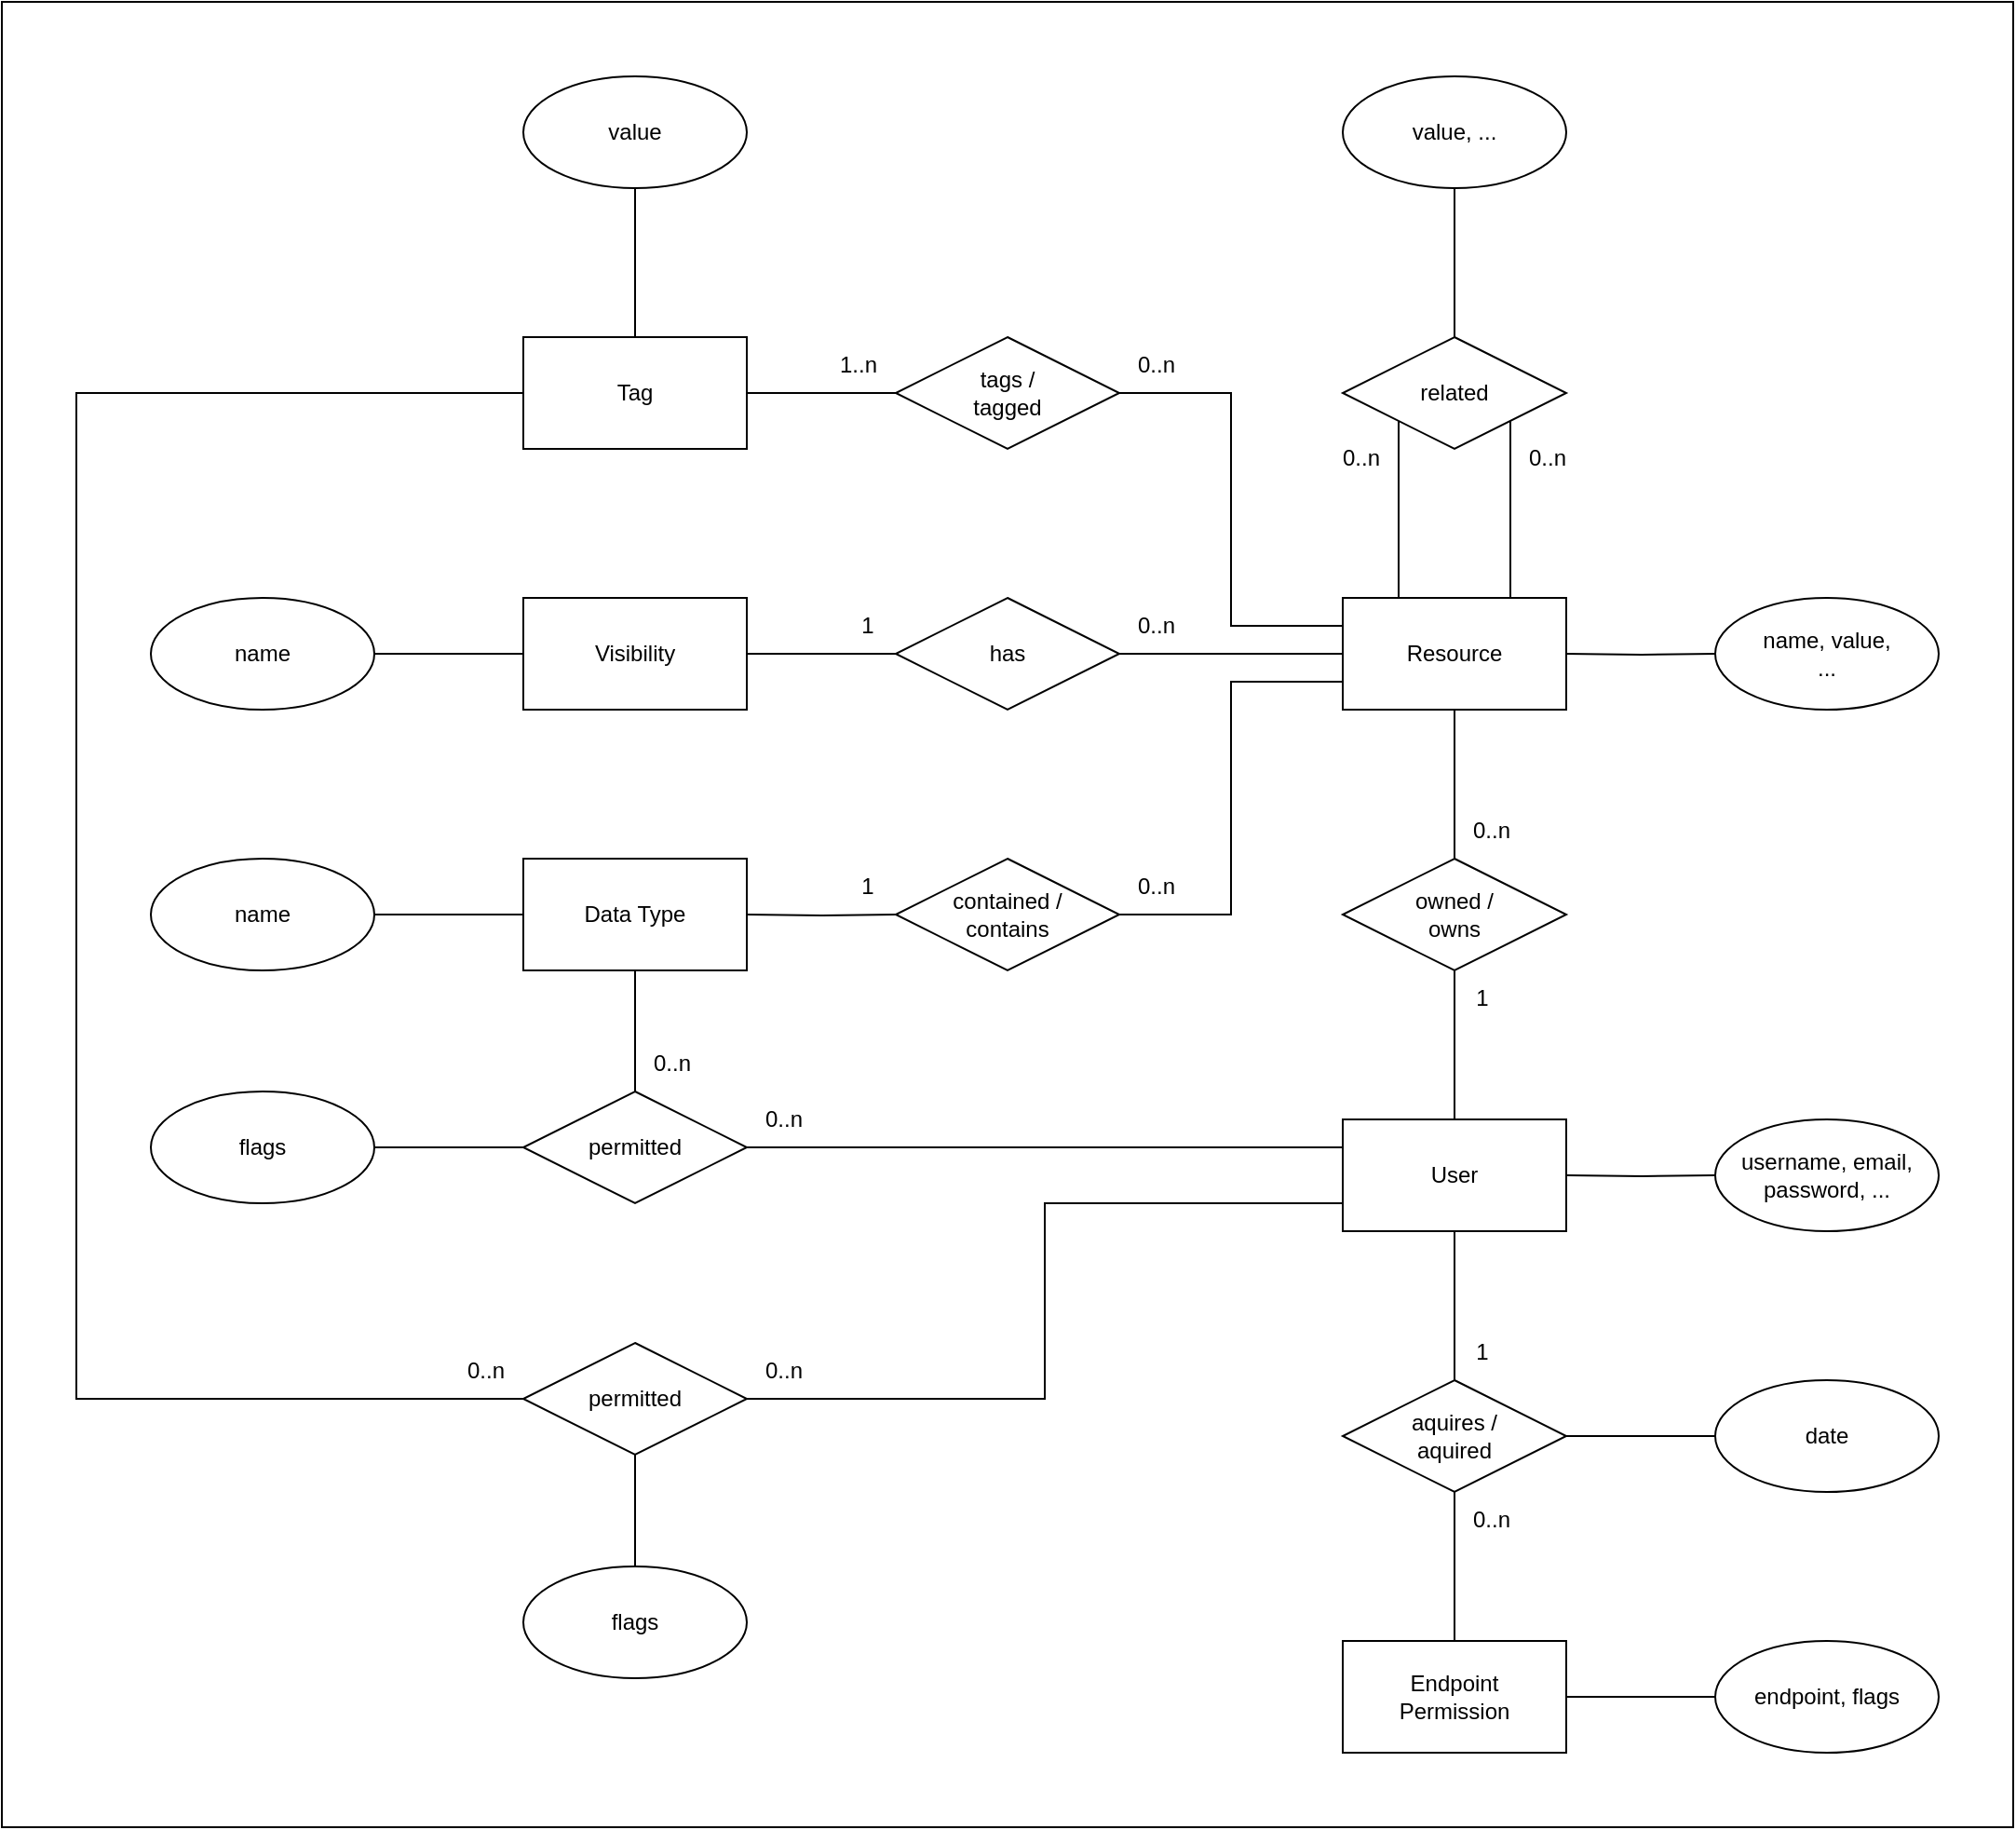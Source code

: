 <mxfile version="21.2.8" type="device">
  <diagram name="Pagina-1" id="7mOzniVwdlXqiiTCB1uk">
    <mxGraphModel dx="2503" dy="1172" grid="1" gridSize="10" guides="0" tooltips="1" connect="1" arrows="1" fold="1" page="1" pageScale="1" pageWidth="4681" pageHeight="3300" math="0" shadow="0">
      <root>
        <mxCell id="0" />
        <mxCell id="1" parent="0" />
        <mxCell id="lh5LkV6s2AJEqKl59_cM-85" value="" style="rounded=0;whiteSpace=wrap;html=1;" vertex="1" parent="1">
          <mxGeometry x="80" y="80" width="1080" height="980" as="geometry" />
        </mxCell>
        <mxCell id="lh5LkV6s2AJEqKl59_cM-1" value="User" style="rounded=0;whiteSpace=wrap;html=1;" vertex="1" parent="1">
          <mxGeometry x="800" y="680" width="120" height="60" as="geometry" />
        </mxCell>
        <mxCell id="lh5LkV6s2AJEqKl59_cM-2" style="edgeStyle=orthogonalEdgeStyle;rounded=0;orthogonalLoop=1;jettySize=auto;html=1;exitX=1;exitY=0.5;exitDx=0;exitDy=0;entryX=0;entryY=0.5;entryDx=0;entryDy=0;endArrow=none;endFill=0;" edge="1" parent="1" source="lh5LkV6s2AJEqKl59_cM-3" target="lh5LkV6s2AJEqKl59_cM-14">
          <mxGeometry relative="1" as="geometry" />
        </mxCell>
        <mxCell id="lh5LkV6s2AJEqKl59_cM-15" style="edgeStyle=orthogonalEdgeStyle;rounded=0;orthogonalLoop=1;jettySize=auto;html=1;exitX=0.5;exitY=0;exitDx=0;exitDy=0;entryX=0.5;entryY=1;entryDx=0;entryDy=0;endArrow=none;endFill=0;" edge="1" parent="1" source="lh5LkV6s2AJEqKl59_cM-3" target="lh5LkV6s2AJEqKl59_cM-1">
          <mxGeometry relative="1" as="geometry" />
        </mxCell>
        <mxCell id="lh5LkV6s2AJEqKl59_cM-3" value="aquires /&lt;br&gt;aquired" style="rhombus;whiteSpace=wrap;html=1;" vertex="1" parent="1">
          <mxGeometry x="800" y="820" width="120" height="60" as="geometry" />
        </mxCell>
        <mxCell id="lh5LkV6s2AJEqKl59_cM-4" style="rounded=0;orthogonalLoop=1;jettySize=auto;html=1;exitX=0.5;exitY=0;exitDx=0;exitDy=0;entryX=0.5;entryY=1;entryDx=0;entryDy=0;endArrow=none;endFill=0;" edge="1" parent="1" source="lh5LkV6s2AJEqKl59_cM-8" target="lh5LkV6s2AJEqKl59_cM-3">
          <mxGeometry relative="1" as="geometry" />
        </mxCell>
        <mxCell id="lh5LkV6s2AJEqKl59_cM-8" value="Endpoint&lt;br&gt;Permission" style="rounded=0;whiteSpace=wrap;html=1;" vertex="1" parent="1">
          <mxGeometry x="800" y="960" width="120" height="60" as="geometry" />
        </mxCell>
        <mxCell id="lh5LkV6s2AJEqKl59_cM-9" value="0..n" style="text;html=1;strokeColor=none;fillColor=none;align=center;verticalAlign=middle;whiteSpace=wrap;rounded=0;" vertex="1" parent="1">
          <mxGeometry x="860" y="880" width="40" height="30" as="geometry" />
        </mxCell>
        <mxCell id="lh5LkV6s2AJEqKl59_cM-10" value="1" style="text;html=1;strokeColor=none;fillColor=none;align=center;verticalAlign=middle;whiteSpace=wrap;rounded=0;" vertex="1" parent="1">
          <mxGeometry x="860" y="790" width="30" height="30" as="geometry" />
        </mxCell>
        <mxCell id="lh5LkV6s2AJEqKl59_cM-84" style="edgeStyle=orthogonalEdgeStyle;rounded=0;orthogonalLoop=1;jettySize=auto;html=1;exitX=0;exitY=0.5;exitDx=0;exitDy=0;entryX=1;entryY=0.5;entryDx=0;entryDy=0;endArrow=none;endFill=0;" edge="1" parent="1" source="lh5LkV6s2AJEqKl59_cM-12" target="lh5LkV6s2AJEqKl59_cM-8">
          <mxGeometry relative="1" as="geometry" />
        </mxCell>
        <mxCell id="lh5LkV6s2AJEqKl59_cM-12" value="endpoint, flags" style="ellipse;whiteSpace=wrap;html=1;" vertex="1" parent="1">
          <mxGeometry x="1000" y="960" width="120" height="60" as="geometry" />
        </mxCell>
        <mxCell id="lh5LkV6s2AJEqKl59_cM-14" value="date" style="ellipse;whiteSpace=wrap;html=1;" vertex="1" parent="1">
          <mxGeometry x="1000" y="820" width="120" height="60" as="geometry" />
        </mxCell>
        <mxCell id="lh5LkV6s2AJEqKl59_cM-17" value="Resource" style="rounded=0;whiteSpace=wrap;html=1;" vertex="1" parent="1">
          <mxGeometry x="800" y="400" width="120" height="60" as="geometry" />
        </mxCell>
        <mxCell id="lh5LkV6s2AJEqKl59_cM-18" style="rounded=0;orthogonalLoop=1;jettySize=auto;html=1;exitX=0.5;exitY=0;exitDx=0;exitDy=0;entryX=0.5;entryY=1;entryDx=0;entryDy=0;endArrow=none;endFill=0;" edge="1" parent="1" source="lh5LkV6s2AJEqKl59_cM-19" target="lh5LkV6s2AJEqKl59_cM-17">
          <mxGeometry relative="1" as="geometry" />
        </mxCell>
        <mxCell id="lh5LkV6s2AJEqKl59_cM-22" style="edgeStyle=orthogonalEdgeStyle;rounded=0;orthogonalLoop=1;jettySize=auto;html=1;exitX=0.5;exitY=1;exitDx=0;exitDy=0;entryX=0.5;entryY=0;entryDx=0;entryDy=0;endArrow=none;endFill=0;" edge="1" parent="1" source="lh5LkV6s2AJEqKl59_cM-19" target="lh5LkV6s2AJEqKl59_cM-1">
          <mxGeometry relative="1" as="geometry" />
        </mxCell>
        <mxCell id="lh5LkV6s2AJEqKl59_cM-19" value="owned /&lt;br&gt;owns" style="rhombus;whiteSpace=wrap;html=1;" vertex="1" parent="1">
          <mxGeometry x="800" y="540" width="120" height="60" as="geometry" />
        </mxCell>
        <mxCell id="lh5LkV6s2AJEqKl59_cM-20" value="0..n" style="text;html=1;strokeColor=none;fillColor=none;align=center;verticalAlign=middle;whiteSpace=wrap;rounded=0;" vertex="1" parent="1">
          <mxGeometry x="860" y="510" width="40" height="30" as="geometry" />
        </mxCell>
        <mxCell id="lh5LkV6s2AJEqKl59_cM-21" value="1" style="text;html=1;strokeColor=none;fillColor=none;align=center;verticalAlign=middle;whiteSpace=wrap;rounded=0;" vertex="1" parent="1">
          <mxGeometry x="860" y="600" width="30" height="30" as="geometry" />
        </mxCell>
        <mxCell id="lh5LkV6s2AJEqKl59_cM-23" style="edgeStyle=orthogonalEdgeStyle;rounded=0;orthogonalLoop=1;jettySize=auto;html=1;exitX=1;exitY=0.5;exitDx=0;exitDy=0;entryX=0;entryY=0.5;entryDx=0;entryDy=0;endArrow=none;endFill=0;" edge="1" parent="1" target="lh5LkV6s2AJEqKl59_cM-24">
          <mxGeometry relative="1" as="geometry">
            <mxPoint x="920" y="710" as="sourcePoint" />
          </mxGeometry>
        </mxCell>
        <mxCell id="lh5LkV6s2AJEqKl59_cM-24" value="username, email, password, ..." style="ellipse;whiteSpace=wrap;html=1;" vertex="1" parent="1">
          <mxGeometry x="1000" y="680" width="120" height="60" as="geometry" />
        </mxCell>
        <mxCell id="lh5LkV6s2AJEqKl59_cM-26" style="rounded=0;orthogonalLoop=1;jettySize=auto;html=1;exitX=0;exitY=1;exitDx=0;exitDy=0;entryX=0.25;entryY=0;entryDx=0;entryDy=0;endArrow=none;endFill=0;" edge="1" parent="1" source="lh5LkV6s2AJEqKl59_cM-29">
          <mxGeometry relative="1" as="geometry">
            <mxPoint x="830" y="400" as="targetPoint" />
          </mxGeometry>
        </mxCell>
        <mxCell id="lh5LkV6s2AJEqKl59_cM-27" style="rounded=0;orthogonalLoop=1;jettySize=auto;html=1;exitX=1;exitY=1;exitDx=0;exitDy=0;entryX=0.75;entryY=0;entryDx=0;entryDy=0;endArrow=none;endFill=0;" edge="1" parent="1" source="lh5LkV6s2AJEqKl59_cM-29">
          <mxGeometry relative="1" as="geometry">
            <mxPoint x="890" y="400" as="targetPoint" />
          </mxGeometry>
        </mxCell>
        <mxCell id="lh5LkV6s2AJEqKl59_cM-28" style="edgeStyle=orthogonalEdgeStyle;rounded=0;orthogonalLoop=1;jettySize=auto;html=1;exitX=0.5;exitY=0;exitDx=0;exitDy=0;entryX=0.5;entryY=1;entryDx=0;entryDy=0;endArrow=none;endFill=0;" edge="1" parent="1" source="lh5LkV6s2AJEqKl59_cM-29" target="lh5LkV6s2AJEqKl59_cM-32">
          <mxGeometry relative="1" as="geometry" />
        </mxCell>
        <mxCell id="lh5LkV6s2AJEqKl59_cM-29" value="related" style="rhombus;whiteSpace=wrap;html=1;" vertex="1" parent="1">
          <mxGeometry x="800" y="260" width="120" height="60" as="geometry" />
        </mxCell>
        <mxCell id="lh5LkV6s2AJEqKl59_cM-30" value="0..n" style="text;html=1;strokeColor=none;fillColor=none;align=center;verticalAlign=middle;whiteSpace=wrap;rounded=0;" vertex="1" parent="1">
          <mxGeometry x="790" y="310" width="40" height="30" as="geometry" />
        </mxCell>
        <mxCell id="lh5LkV6s2AJEqKl59_cM-31" value="0..n" style="text;html=1;strokeColor=none;fillColor=none;align=center;verticalAlign=middle;whiteSpace=wrap;rounded=0;" vertex="1" parent="1">
          <mxGeometry x="890" y="310" width="40" height="30" as="geometry" />
        </mxCell>
        <mxCell id="lh5LkV6s2AJEqKl59_cM-32" value="value, ..." style="ellipse;whiteSpace=wrap;html=1;" vertex="1" parent="1">
          <mxGeometry x="800" y="120" width="120" height="60" as="geometry" />
        </mxCell>
        <mxCell id="lh5LkV6s2AJEqKl59_cM-33" style="edgeStyle=orthogonalEdgeStyle;rounded=0;orthogonalLoop=1;jettySize=auto;html=1;exitX=1;exitY=0.5;exitDx=0;exitDy=0;entryX=0;entryY=0.5;entryDx=0;entryDy=0;endArrow=none;endFill=0;" edge="1" parent="1" target="lh5LkV6s2AJEqKl59_cM-34">
          <mxGeometry relative="1" as="geometry">
            <mxPoint x="920" y="430" as="sourcePoint" />
          </mxGeometry>
        </mxCell>
        <mxCell id="lh5LkV6s2AJEqKl59_cM-34" value="name, value,&lt;br&gt;..." style="ellipse;whiteSpace=wrap;html=1;" vertex="1" parent="1">
          <mxGeometry x="1000" y="400" width="120" height="60" as="geometry" />
        </mxCell>
        <mxCell id="lh5LkV6s2AJEqKl59_cM-47" style="edgeStyle=orthogonalEdgeStyle;rounded=0;orthogonalLoop=1;jettySize=auto;html=1;exitX=1;exitY=0.5;exitDx=0;exitDy=0;entryX=0;entryY=0.5;entryDx=0;entryDy=0;endArrow=none;endFill=0;" edge="1" parent="1" source="lh5LkV6s2AJEqKl59_cM-35" target="lh5LkV6s2AJEqKl59_cM-44">
          <mxGeometry relative="1" as="geometry" />
        </mxCell>
        <mxCell id="lh5LkV6s2AJEqKl59_cM-35" value="Visibility" style="rounded=0;whiteSpace=wrap;html=1;" vertex="1" parent="1">
          <mxGeometry x="360" y="400" width="120" height="60" as="geometry" />
        </mxCell>
        <mxCell id="lh5LkV6s2AJEqKl59_cM-36" value="Data Type" style="rounded=0;whiteSpace=wrap;html=1;" vertex="1" parent="1">
          <mxGeometry x="360" y="540" width="120" height="60" as="geometry" />
        </mxCell>
        <mxCell id="lh5LkV6s2AJEqKl59_cM-37" value="Tag" style="rounded=0;whiteSpace=wrap;html=1;" vertex="1" parent="1">
          <mxGeometry x="360" y="260" width="120" height="60" as="geometry" />
        </mxCell>
        <mxCell id="lh5LkV6s2AJEqKl59_cM-39" style="edgeStyle=orthogonalEdgeStyle;rounded=0;orthogonalLoop=1;jettySize=auto;html=1;exitX=1;exitY=0.5;exitDx=0;exitDy=0;entryX=0;entryY=0.5;entryDx=0;entryDy=0;endArrow=none;endFill=0;" edge="1" parent="1" source="lh5LkV6s2AJEqKl59_cM-38" target="lh5LkV6s2AJEqKl59_cM-36">
          <mxGeometry relative="1" as="geometry" />
        </mxCell>
        <mxCell id="lh5LkV6s2AJEqKl59_cM-38" value="name" style="ellipse;whiteSpace=wrap;html=1;" vertex="1" parent="1">
          <mxGeometry x="160" y="540" width="120" height="60" as="geometry" />
        </mxCell>
        <mxCell id="lh5LkV6s2AJEqKl59_cM-40" style="edgeStyle=orthogonalEdgeStyle;rounded=0;orthogonalLoop=1;jettySize=auto;html=1;exitX=1;exitY=0.5;exitDx=0;exitDy=0;entryX=0;entryY=0.5;entryDx=0;entryDy=0;endArrow=none;endFill=0;" edge="1" parent="1" source="lh5LkV6s2AJEqKl59_cM-41">
          <mxGeometry relative="1" as="geometry">
            <mxPoint x="360" y="430" as="targetPoint" />
          </mxGeometry>
        </mxCell>
        <mxCell id="lh5LkV6s2AJEqKl59_cM-41" value="name" style="ellipse;whiteSpace=wrap;html=1;" vertex="1" parent="1">
          <mxGeometry x="160" y="400" width="120" height="60" as="geometry" />
        </mxCell>
        <mxCell id="lh5LkV6s2AJEqKl59_cM-78" style="edgeStyle=orthogonalEdgeStyle;rounded=0;orthogonalLoop=1;jettySize=auto;html=1;exitX=0.5;exitY=1;exitDx=0;exitDy=0;entryX=0.5;entryY=0;entryDx=0;entryDy=0;endArrow=none;endFill=0;" edge="1" parent="1" source="lh5LkV6s2AJEqKl59_cM-43" target="lh5LkV6s2AJEqKl59_cM-37">
          <mxGeometry relative="1" as="geometry" />
        </mxCell>
        <mxCell id="lh5LkV6s2AJEqKl59_cM-43" value="value" style="ellipse;whiteSpace=wrap;html=1;" vertex="1" parent="1">
          <mxGeometry x="360" y="120" width="120" height="60" as="geometry" />
        </mxCell>
        <mxCell id="lh5LkV6s2AJEqKl59_cM-57" style="edgeStyle=orthogonalEdgeStyle;rounded=0;orthogonalLoop=1;jettySize=auto;html=1;exitX=1;exitY=0.5;exitDx=0;exitDy=0;entryX=0;entryY=0.5;entryDx=0;entryDy=0;endArrow=none;endFill=0;" edge="1" parent="1" source="lh5LkV6s2AJEqKl59_cM-44" target="lh5LkV6s2AJEqKl59_cM-17">
          <mxGeometry relative="1" as="geometry" />
        </mxCell>
        <mxCell id="lh5LkV6s2AJEqKl59_cM-44" value="has" style="rhombus;whiteSpace=wrap;html=1;" vertex="1" parent="1">
          <mxGeometry x="560" y="400" width="120" height="60" as="geometry" />
        </mxCell>
        <mxCell id="lh5LkV6s2AJEqKl59_cM-45" value="1" style="text;html=1;strokeColor=none;fillColor=none;align=center;verticalAlign=middle;whiteSpace=wrap;rounded=0;" vertex="1" parent="1">
          <mxGeometry x="530" y="400" width="30" height="30" as="geometry" />
        </mxCell>
        <mxCell id="lh5LkV6s2AJEqKl59_cM-46" value="0..n" style="text;html=1;strokeColor=none;fillColor=none;align=center;verticalAlign=middle;whiteSpace=wrap;rounded=0;" vertex="1" parent="1">
          <mxGeometry x="680" y="400" width="40" height="30" as="geometry" />
        </mxCell>
        <mxCell id="lh5LkV6s2AJEqKl59_cM-48" style="edgeStyle=orthogonalEdgeStyle;rounded=0;orthogonalLoop=1;jettySize=auto;html=1;exitX=1;exitY=0.5;exitDx=0;exitDy=0;entryX=0;entryY=0.5;entryDx=0;entryDy=0;endArrow=none;endFill=0;" edge="1" parent="1" target="lh5LkV6s2AJEqKl59_cM-49">
          <mxGeometry relative="1" as="geometry">
            <mxPoint x="480" y="570" as="sourcePoint" />
          </mxGeometry>
        </mxCell>
        <mxCell id="lh5LkV6s2AJEqKl59_cM-56" style="edgeStyle=orthogonalEdgeStyle;rounded=0;orthogonalLoop=1;jettySize=auto;html=1;exitX=1;exitY=0.5;exitDx=0;exitDy=0;entryX=0;entryY=0.75;entryDx=0;entryDy=0;endArrow=none;endFill=0;" edge="1" parent="1" source="lh5LkV6s2AJEqKl59_cM-49" target="lh5LkV6s2AJEqKl59_cM-17">
          <mxGeometry relative="1" as="geometry" />
        </mxCell>
        <mxCell id="lh5LkV6s2AJEqKl59_cM-49" value="contained /&lt;br&gt;contains" style="rhombus;whiteSpace=wrap;html=1;" vertex="1" parent="1">
          <mxGeometry x="560" y="540" width="120" height="60" as="geometry" />
        </mxCell>
        <mxCell id="lh5LkV6s2AJEqKl59_cM-50" value="1" style="text;html=1;strokeColor=none;fillColor=none;align=center;verticalAlign=middle;whiteSpace=wrap;rounded=0;" vertex="1" parent="1">
          <mxGeometry x="530" y="540" width="30" height="30" as="geometry" />
        </mxCell>
        <mxCell id="lh5LkV6s2AJEqKl59_cM-51" value="0..n" style="text;html=1;strokeColor=none;fillColor=none;align=center;verticalAlign=middle;whiteSpace=wrap;rounded=0;" vertex="1" parent="1">
          <mxGeometry x="680" y="540" width="40" height="30" as="geometry" />
        </mxCell>
        <mxCell id="lh5LkV6s2AJEqKl59_cM-52" value="1..n" style="text;html=1;strokeColor=none;fillColor=none;align=center;verticalAlign=middle;whiteSpace=wrap;rounded=0;" vertex="1" parent="1">
          <mxGeometry x="520" y="260" width="40" height="30" as="geometry" />
        </mxCell>
        <mxCell id="lh5LkV6s2AJEqKl59_cM-53" value="0..n" style="text;html=1;strokeColor=none;fillColor=none;align=center;verticalAlign=middle;whiteSpace=wrap;rounded=0;" vertex="1" parent="1">
          <mxGeometry x="680" y="260" width="40" height="30" as="geometry" />
        </mxCell>
        <mxCell id="lh5LkV6s2AJEqKl59_cM-55" style="edgeStyle=orthogonalEdgeStyle;rounded=0;orthogonalLoop=1;jettySize=auto;html=1;exitX=0;exitY=0.5;exitDx=0;exitDy=0;entryX=1;entryY=0.5;entryDx=0;entryDy=0;endArrow=none;endFill=0;" edge="1" parent="1" source="lh5LkV6s2AJEqKl59_cM-54" target="lh5LkV6s2AJEqKl59_cM-37">
          <mxGeometry relative="1" as="geometry" />
        </mxCell>
        <mxCell id="lh5LkV6s2AJEqKl59_cM-58" style="edgeStyle=orthogonalEdgeStyle;rounded=0;orthogonalLoop=1;jettySize=auto;html=1;exitX=1;exitY=0.5;exitDx=0;exitDy=0;entryX=0;entryY=0.25;entryDx=0;entryDy=0;endArrow=none;endFill=0;" edge="1" parent="1" source="lh5LkV6s2AJEqKl59_cM-54" target="lh5LkV6s2AJEqKl59_cM-17">
          <mxGeometry relative="1" as="geometry" />
        </mxCell>
        <mxCell id="lh5LkV6s2AJEqKl59_cM-54" value="tags /&lt;br&gt;tagged" style="rhombus;whiteSpace=wrap;html=1;" vertex="1" parent="1">
          <mxGeometry x="560" y="260" width="120" height="60" as="geometry" />
        </mxCell>
        <mxCell id="lh5LkV6s2AJEqKl59_cM-60" style="edgeStyle=orthogonalEdgeStyle;rounded=0;orthogonalLoop=1;jettySize=auto;html=1;exitX=1;exitY=0.5;exitDx=0;exitDy=0;entryX=0;entryY=0.25;entryDx=0;entryDy=0;endArrow=none;endFill=0;" edge="1" parent="1" source="lh5LkV6s2AJEqKl59_cM-59" target="lh5LkV6s2AJEqKl59_cM-1">
          <mxGeometry relative="1" as="geometry" />
        </mxCell>
        <mxCell id="lh5LkV6s2AJEqKl59_cM-83" style="edgeStyle=orthogonalEdgeStyle;rounded=0;orthogonalLoop=1;jettySize=auto;html=1;exitX=0.5;exitY=0;exitDx=0;exitDy=0;entryX=0.5;entryY=1;entryDx=0;entryDy=0;endArrow=none;endFill=0;" edge="1" parent="1" source="lh5LkV6s2AJEqKl59_cM-59" target="lh5LkV6s2AJEqKl59_cM-36">
          <mxGeometry relative="1" as="geometry" />
        </mxCell>
        <mxCell id="lh5LkV6s2AJEqKl59_cM-59" value="permitted" style="rhombus;whiteSpace=wrap;html=1;" vertex="1" parent="1">
          <mxGeometry x="360" y="665" width="120" height="60" as="geometry" />
        </mxCell>
        <mxCell id="lh5LkV6s2AJEqKl59_cM-64" style="edgeStyle=orthogonalEdgeStyle;rounded=0;orthogonalLoop=1;jettySize=auto;html=1;exitX=1;exitY=0.5;exitDx=0;exitDy=0;entryX=0;entryY=0.5;entryDx=0;entryDy=0;endArrow=none;endFill=0;" edge="1" parent="1" source="lh5LkV6s2AJEqKl59_cM-65">
          <mxGeometry relative="1" as="geometry">
            <mxPoint x="360" y="695" as="targetPoint" />
          </mxGeometry>
        </mxCell>
        <mxCell id="lh5LkV6s2AJEqKl59_cM-65" value="flags" style="ellipse;whiteSpace=wrap;html=1;" vertex="1" parent="1">
          <mxGeometry x="160" y="665" width="120" height="60" as="geometry" />
        </mxCell>
        <mxCell id="lh5LkV6s2AJEqKl59_cM-74" style="edgeStyle=orthogonalEdgeStyle;rounded=0;orthogonalLoop=1;jettySize=auto;html=1;exitX=1;exitY=0.5;exitDx=0;exitDy=0;entryX=0;entryY=0.75;entryDx=0;entryDy=0;endArrow=none;endFill=0;" edge="1" parent="1" source="lh5LkV6s2AJEqKl59_cM-67" target="lh5LkV6s2AJEqKl59_cM-1">
          <mxGeometry relative="1" as="geometry" />
        </mxCell>
        <mxCell id="lh5LkV6s2AJEqKl59_cM-77" style="edgeStyle=orthogonalEdgeStyle;rounded=0;orthogonalLoop=1;jettySize=auto;html=1;exitX=0;exitY=0.5;exitDx=0;exitDy=0;entryX=0;entryY=0.5;entryDx=0;entryDy=0;endArrow=none;endFill=0;" edge="1" parent="1" source="lh5LkV6s2AJEqKl59_cM-67" target="lh5LkV6s2AJEqKl59_cM-37">
          <mxGeometry relative="1" as="geometry">
            <mxPoint x="60" y="370" as="targetPoint" />
            <Array as="points">
              <mxPoint x="120" y="830" />
              <mxPoint x="120" y="290" />
            </Array>
          </mxGeometry>
        </mxCell>
        <mxCell id="lh5LkV6s2AJEqKl59_cM-67" value="permitted" style="rhombus;whiteSpace=wrap;html=1;" vertex="1" parent="1">
          <mxGeometry x="360" y="800" width="120" height="60" as="geometry" />
        </mxCell>
        <mxCell id="lh5LkV6s2AJEqKl59_cM-76" style="edgeStyle=orthogonalEdgeStyle;rounded=0;orthogonalLoop=1;jettySize=auto;html=1;exitX=0.5;exitY=0;exitDx=0;exitDy=0;entryX=0.5;entryY=1;entryDx=0;entryDy=0;endArrow=none;endFill=0;" edge="1" parent="1" source="lh5LkV6s2AJEqKl59_cM-75" target="lh5LkV6s2AJEqKl59_cM-67">
          <mxGeometry relative="1" as="geometry" />
        </mxCell>
        <mxCell id="lh5LkV6s2AJEqKl59_cM-75" value="flags" style="ellipse;whiteSpace=wrap;html=1;" vertex="1" parent="1">
          <mxGeometry x="360" y="920" width="120" height="60" as="geometry" />
        </mxCell>
        <mxCell id="lh5LkV6s2AJEqKl59_cM-79" value="0..n" style="text;html=1;strokeColor=none;fillColor=none;align=center;verticalAlign=middle;whiteSpace=wrap;rounded=0;" vertex="1" parent="1">
          <mxGeometry x="480" y="665" width="40" height="30" as="geometry" />
        </mxCell>
        <mxCell id="lh5LkV6s2AJEqKl59_cM-80" value="0..n" style="text;html=1;strokeColor=none;fillColor=none;align=center;verticalAlign=middle;whiteSpace=wrap;rounded=0;" vertex="1" parent="1">
          <mxGeometry x="420" y="635" width="40" height="30" as="geometry" />
        </mxCell>
        <mxCell id="lh5LkV6s2AJEqKl59_cM-81" value="0..n" style="text;html=1;strokeColor=none;fillColor=none;align=center;verticalAlign=middle;whiteSpace=wrap;rounded=0;" vertex="1" parent="1">
          <mxGeometry x="480" y="800" width="40" height="30" as="geometry" />
        </mxCell>
        <mxCell id="lh5LkV6s2AJEqKl59_cM-82" value="0..n" style="text;html=1;strokeColor=none;fillColor=none;align=center;verticalAlign=middle;whiteSpace=wrap;rounded=0;" vertex="1" parent="1">
          <mxGeometry x="320" y="800" width="40" height="30" as="geometry" />
        </mxCell>
      </root>
    </mxGraphModel>
  </diagram>
</mxfile>
